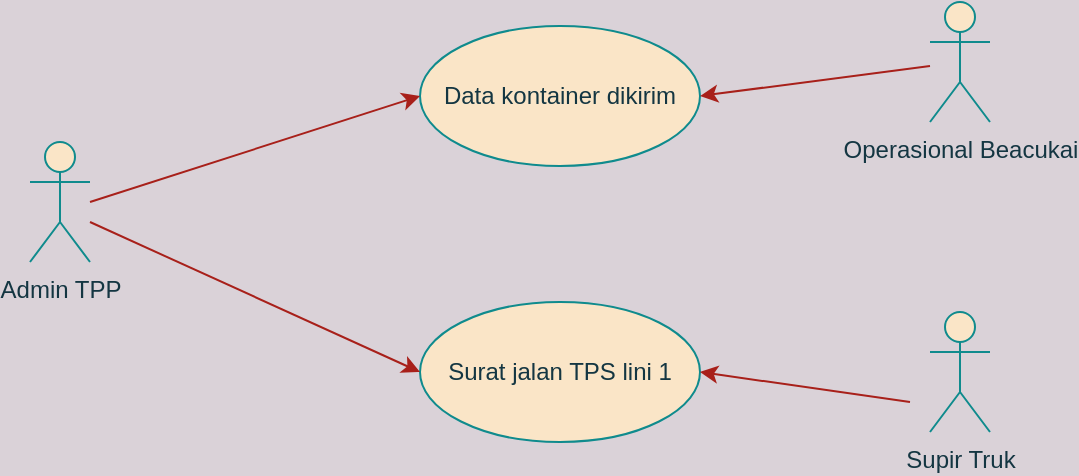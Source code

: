 <mxfile version="13.8.1" type="github">
  <diagram id="nHpkZRgL_oSd70SJmsG6" name="Page-1">
    <mxGraphModel dx="1038" dy="547" grid="1" gridSize="10" guides="1" tooltips="1" connect="1" arrows="1" fold="1" page="1" pageScale="1" pageWidth="850" pageHeight="1100" background="#DAD2D8" math="0" shadow="0">
      <root>
        <mxCell id="0" />
        <mxCell id="1" parent="0" />
        <mxCell id="FnmrPs8hBMYChXXwTOcG-1" value="Admin TPP" style="shape=umlActor;verticalLabelPosition=bottom;verticalAlign=top;html=1;fillColor=#FAE5C7;strokeColor=#0F8B8D;fontColor=#143642;" vertex="1" parent="1">
          <mxGeometry x="160" y="170" width="30" height="60" as="geometry" />
        </mxCell>
        <mxCell id="FnmrPs8hBMYChXXwTOcG-2" value="Operasional Beacukai" style="shape=umlActor;verticalLabelPosition=bottom;verticalAlign=top;html=1;fillColor=#FAE5C7;strokeColor=#0F8B8D;fontColor=#143642;" vertex="1" parent="1">
          <mxGeometry x="610" y="100" width="30" height="60" as="geometry" />
        </mxCell>
        <mxCell id="FnmrPs8hBMYChXXwTOcG-3" value="Supir Truk" style="shape=umlActor;verticalLabelPosition=bottom;verticalAlign=top;html=1;fillColor=#FAE5C7;strokeColor=#0F8B8D;fontColor=#143642;" vertex="1" parent="1">
          <mxGeometry x="610" y="255" width="30" height="60" as="geometry" />
        </mxCell>
        <mxCell id="FnmrPs8hBMYChXXwTOcG-4" value="Data kontainer dikirim" style="ellipse;whiteSpace=wrap;html=1;fillColor=#FAE5C7;strokeColor=#0F8B8D;fontColor=#143642;" vertex="1" parent="1">
          <mxGeometry x="355" y="112" width="140" height="70" as="geometry" />
        </mxCell>
        <mxCell id="FnmrPs8hBMYChXXwTOcG-5" value="Surat jalan TPS lini 1" style="ellipse;whiteSpace=wrap;html=1;fillColor=#FAE5C7;strokeColor=#0F8B8D;fontColor=#143642;" vertex="1" parent="1">
          <mxGeometry x="355" y="250" width="140" height="70" as="geometry" />
        </mxCell>
        <mxCell id="FnmrPs8hBMYChXXwTOcG-8" value="" style="endArrow=classic;html=1;entryX=0;entryY=0.5;entryDx=0;entryDy=0;labelBackgroundColor=#DAD2D8;strokeColor=#A8201A;fontColor=#143642;" edge="1" parent="1" target="FnmrPs8hBMYChXXwTOcG-4">
          <mxGeometry width="50" height="50" relative="1" as="geometry">
            <mxPoint x="190" y="200" as="sourcePoint" />
            <mxPoint x="240" y="150" as="targetPoint" />
          </mxGeometry>
        </mxCell>
        <mxCell id="FnmrPs8hBMYChXXwTOcG-9" value="" style="endArrow=classic;html=1;entryX=1;entryY=0.5;entryDx=0;entryDy=0;labelBackgroundColor=#DAD2D8;strokeColor=#A8201A;fontColor=#143642;" edge="1" parent="1" source="FnmrPs8hBMYChXXwTOcG-2" target="FnmrPs8hBMYChXXwTOcG-4">
          <mxGeometry width="50" height="50" relative="1" as="geometry">
            <mxPoint x="600" y="142" as="sourcePoint" />
            <mxPoint x="480" y="100" as="targetPoint" />
          </mxGeometry>
        </mxCell>
        <mxCell id="FnmrPs8hBMYChXXwTOcG-10" value="" style="endArrow=classic;html=1;entryX=0;entryY=0.5;entryDx=0;entryDy=0;labelBackgroundColor=#DAD2D8;strokeColor=#A8201A;fontColor=#143642;" edge="1" parent="1" target="FnmrPs8hBMYChXXwTOcG-5">
          <mxGeometry width="50" height="50" relative="1" as="geometry">
            <mxPoint x="190" y="210" as="sourcePoint" />
            <mxPoint x="240" y="160" as="targetPoint" />
          </mxGeometry>
        </mxCell>
        <mxCell id="FnmrPs8hBMYChXXwTOcG-11" value="" style="endArrow=classic;html=1;entryX=1;entryY=0.5;entryDx=0;entryDy=0;labelBackgroundColor=#DAD2D8;strokeColor=#A8201A;fontColor=#143642;" edge="1" parent="1" target="FnmrPs8hBMYChXXwTOcG-5">
          <mxGeometry width="50" height="50" relative="1" as="geometry">
            <mxPoint x="600" y="300" as="sourcePoint" />
            <mxPoint x="490" y="260" as="targetPoint" />
          </mxGeometry>
        </mxCell>
      </root>
    </mxGraphModel>
  </diagram>
</mxfile>

